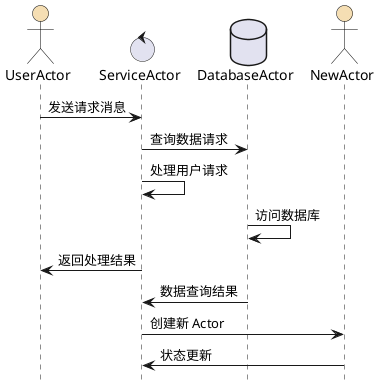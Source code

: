 @startuml
hide footbox
' 定义 Actor 样式
skinparam actor {
    BorderColor Black
    BackgroundColor Wheat
}

' 定义 Actor
actor UserActor
control ServiceActor
database DatabaseActor

' Actor 之间的交互
UserActor -> ServiceActor : 发送请求消息
ServiceActor -> DatabaseActor : 查询数据请求

' ' Actor 内部处理
ServiceActor -> ServiceActor : 处理用户请求
DatabaseActor -> DatabaseActor : 访问数据库

' 异步消息处理
ServiceActor -> UserActor : 返回处理结果
DatabaseActor -> ServiceActor : 数据查询结果

' 动态创建新的 Actor
actor NewActor
ServiceActor -> NewActor : 创建新 Actor
NewActor -> ServiceActor : 状态更新

' 结束
@enduml
